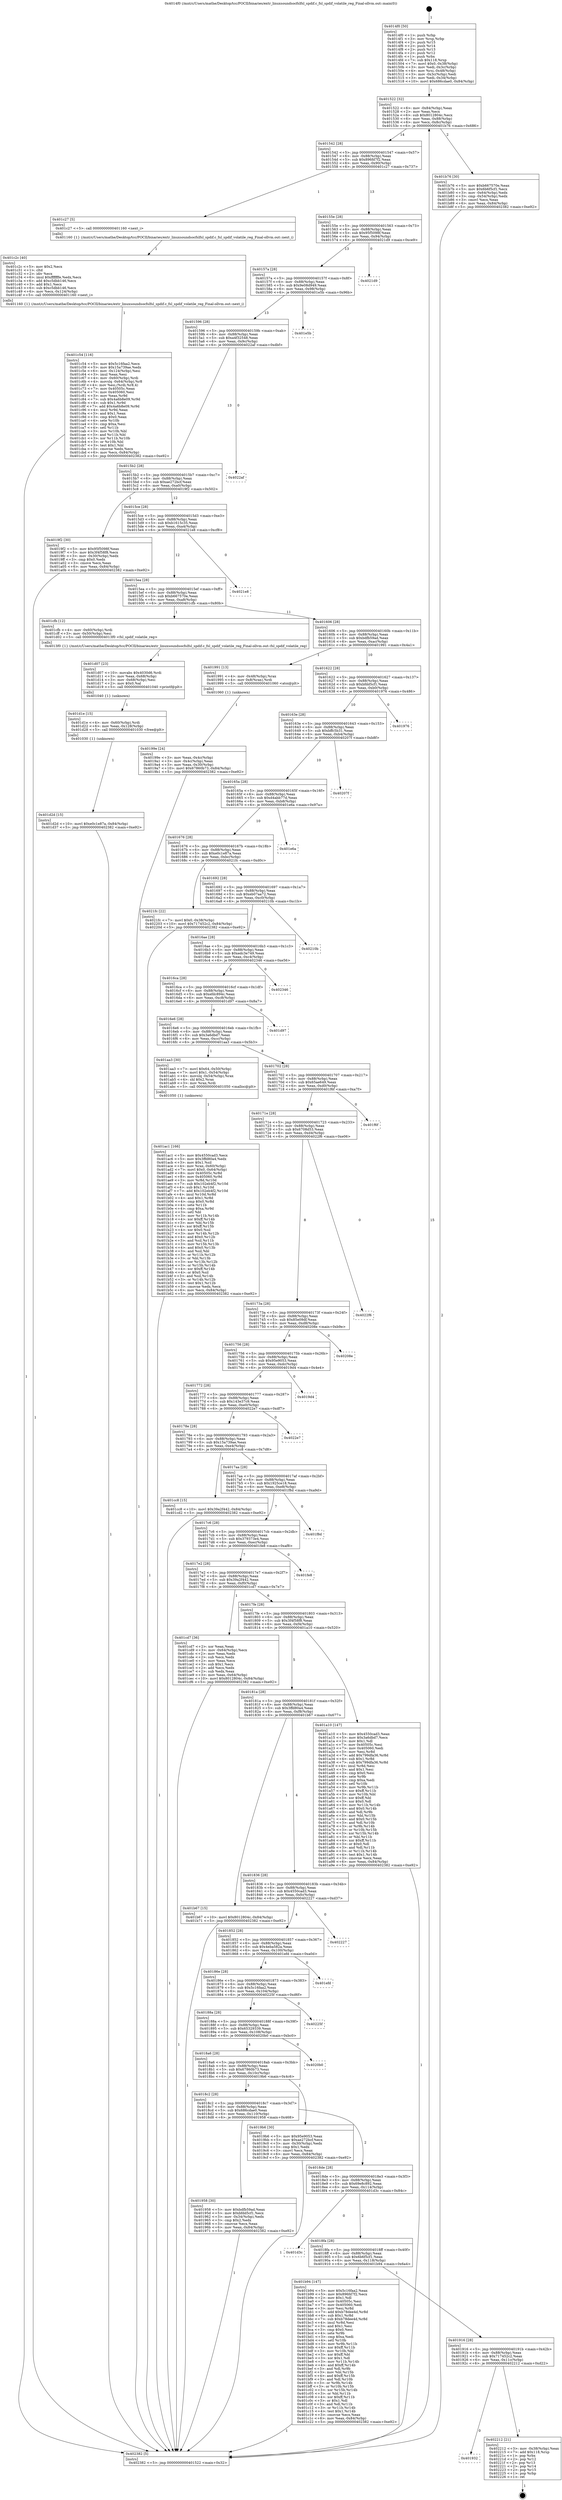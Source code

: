 digraph "0x4014f0" {
  label = "0x4014f0 (/mnt/c/Users/mathe/Desktop/tcc/POCII/binaries/extr_linuxsoundsocfslfsl_spdif.c_fsl_spdif_volatile_reg_Final-ollvm.out::main(0))"
  labelloc = "t"
  node[shape=record]

  Entry [label="",width=0.3,height=0.3,shape=circle,fillcolor=black,style=filled]
  "0x401522" [label="{
     0x401522 [32]\l
     | [instrs]\l
     &nbsp;&nbsp;0x401522 \<+6\>: mov -0x84(%rbp),%eax\l
     &nbsp;&nbsp;0x401528 \<+2\>: mov %eax,%ecx\l
     &nbsp;&nbsp;0x40152a \<+6\>: sub $0x8012804c,%ecx\l
     &nbsp;&nbsp;0x401530 \<+6\>: mov %eax,-0x88(%rbp)\l
     &nbsp;&nbsp;0x401536 \<+6\>: mov %ecx,-0x8c(%rbp)\l
     &nbsp;&nbsp;0x40153c \<+6\>: je 0000000000401b76 \<main+0x686\>\l
  }"]
  "0x401b76" [label="{
     0x401b76 [30]\l
     | [instrs]\l
     &nbsp;&nbsp;0x401b76 \<+5\>: mov $0xb667570e,%eax\l
     &nbsp;&nbsp;0x401b7b \<+5\>: mov $0x6b6f5cf1,%ecx\l
     &nbsp;&nbsp;0x401b80 \<+3\>: mov -0x64(%rbp),%edx\l
     &nbsp;&nbsp;0x401b83 \<+3\>: cmp -0x54(%rbp),%edx\l
     &nbsp;&nbsp;0x401b86 \<+3\>: cmovl %ecx,%eax\l
     &nbsp;&nbsp;0x401b89 \<+6\>: mov %eax,-0x84(%rbp)\l
     &nbsp;&nbsp;0x401b8f \<+5\>: jmp 0000000000402382 \<main+0xe92\>\l
  }"]
  "0x401542" [label="{
     0x401542 [28]\l
     | [instrs]\l
     &nbsp;&nbsp;0x401542 \<+5\>: jmp 0000000000401547 \<main+0x57\>\l
     &nbsp;&nbsp;0x401547 \<+6\>: mov -0x88(%rbp),%eax\l
     &nbsp;&nbsp;0x40154d \<+5\>: sub $0x896fd7f2,%eax\l
     &nbsp;&nbsp;0x401552 \<+6\>: mov %eax,-0x90(%rbp)\l
     &nbsp;&nbsp;0x401558 \<+6\>: je 0000000000401c27 \<main+0x737\>\l
  }"]
  Exit [label="",width=0.3,height=0.3,shape=circle,fillcolor=black,style=filled,peripheries=2]
  "0x401c27" [label="{
     0x401c27 [5]\l
     | [instrs]\l
     &nbsp;&nbsp;0x401c27 \<+5\>: call 0000000000401160 \<next_i\>\l
     | [calls]\l
     &nbsp;&nbsp;0x401160 \{1\} (/mnt/c/Users/mathe/Desktop/tcc/POCII/binaries/extr_linuxsoundsocfslfsl_spdif.c_fsl_spdif_volatile_reg_Final-ollvm.out::next_i)\l
  }"]
  "0x40155e" [label="{
     0x40155e [28]\l
     | [instrs]\l
     &nbsp;&nbsp;0x40155e \<+5\>: jmp 0000000000401563 \<main+0x73\>\l
     &nbsp;&nbsp;0x401563 \<+6\>: mov -0x88(%rbp),%eax\l
     &nbsp;&nbsp;0x401569 \<+5\>: sub $0x95f5098f,%eax\l
     &nbsp;&nbsp;0x40156e \<+6\>: mov %eax,-0x94(%rbp)\l
     &nbsp;&nbsp;0x401574 \<+6\>: je 00000000004021d9 \<main+0xce9\>\l
  }"]
  "0x401932" [label="{
     0x401932\l
  }", style=dashed]
  "0x4021d9" [label="{
     0x4021d9\l
  }", style=dashed]
  "0x40157a" [label="{
     0x40157a [28]\l
     | [instrs]\l
     &nbsp;&nbsp;0x40157a \<+5\>: jmp 000000000040157f \<main+0x8f\>\l
     &nbsp;&nbsp;0x40157f \<+6\>: mov -0x88(%rbp),%eax\l
     &nbsp;&nbsp;0x401585 \<+5\>: sub $0x9e08d949,%eax\l
     &nbsp;&nbsp;0x40158a \<+6\>: mov %eax,-0x98(%rbp)\l
     &nbsp;&nbsp;0x401590 \<+6\>: je 0000000000401e5b \<main+0x96b\>\l
  }"]
  "0x402212" [label="{
     0x402212 [21]\l
     | [instrs]\l
     &nbsp;&nbsp;0x402212 \<+3\>: mov -0x38(%rbp),%eax\l
     &nbsp;&nbsp;0x402215 \<+7\>: add $0x118,%rsp\l
     &nbsp;&nbsp;0x40221c \<+1\>: pop %rbx\l
     &nbsp;&nbsp;0x40221d \<+2\>: pop %r12\l
     &nbsp;&nbsp;0x40221f \<+2\>: pop %r13\l
     &nbsp;&nbsp;0x402221 \<+2\>: pop %r14\l
     &nbsp;&nbsp;0x402223 \<+2\>: pop %r15\l
     &nbsp;&nbsp;0x402225 \<+1\>: pop %rbp\l
     &nbsp;&nbsp;0x402226 \<+1\>: ret\l
  }"]
  "0x401e5b" [label="{
     0x401e5b\l
  }", style=dashed]
  "0x401596" [label="{
     0x401596 [28]\l
     | [instrs]\l
     &nbsp;&nbsp;0x401596 \<+5\>: jmp 000000000040159b \<main+0xab\>\l
     &nbsp;&nbsp;0x40159b \<+6\>: mov -0x88(%rbp),%eax\l
     &nbsp;&nbsp;0x4015a1 \<+5\>: sub $0xa4f32548,%eax\l
     &nbsp;&nbsp;0x4015a6 \<+6\>: mov %eax,-0x9c(%rbp)\l
     &nbsp;&nbsp;0x4015ac \<+6\>: je 00000000004022af \<main+0xdbf\>\l
  }"]
  "0x401d2d" [label="{
     0x401d2d [15]\l
     | [instrs]\l
     &nbsp;&nbsp;0x401d2d \<+10\>: movl $0xe0c1e87a,-0x84(%rbp)\l
     &nbsp;&nbsp;0x401d37 \<+5\>: jmp 0000000000402382 \<main+0xe92\>\l
  }"]
  "0x4022af" [label="{
     0x4022af\l
  }", style=dashed]
  "0x4015b2" [label="{
     0x4015b2 [28]\l
     | [instrs]\l
     &nbsp;&nbsp;0x4015b2 \<+5\>: jmp 00000000004015b7 \<main+0xc7\>\l
     &nbsp;&nbsp;0x4015b7 \<+6\>: mov -0x88(%rbp),%eax\l
     &nbsp;&nbsp;0x4015bd \<+5\>: sub $0xae272bcf,%eax\l
     &nbsp;&nbsp;0x4015c2 \<+6\>: mov %eax,-0xa0(%rbp)\l
     &nbsp;&nbsp;0x4015c8 \<+6\>: je 00000000004019f2 \<main+0x502\>\l
  }"]
  "0x401d1e" [label="{
     0x401d1e [15]\l
     | [instrs]\l
     &nbsp;&nbsp;0x401d1e \<+4\>: mov -0x60(%rbp),%rdi\l
     &nbsp;&nbsp;0x401d22 \<+6\>: mov %eax,-0x128(%rbp)\l
     &nbsp;&nbsp;0x401d28 \<+5\>: call 0000000000401030 \<free@plt\>\l
     | [calls]\l
     &nbsp;&nbsp;0x401030 \{1\} (unknown)\l
  }"]
  "0x4019f2" [label="{
     0x4019f2 [30]\l
     | [instrs]\l
     &nbsp;&nbsp;0x4019f2 \<+5\>: mov $0x95f5098f,%eax\l
     &nbsp;&nbsp;0x4019f7 \<+5\>: mov $0x3f4f58f8,%ecx\l
     &nbsp;&nbsp;0x4019fc \<+3\>: mov -0x30(%rbp),%edx\l
     &nbsp;&nbsp;0x4019ff \<+3\>: cmp $0x0,%edx\l
     &nbsp;&nbsp;0x401a02 \<+3\>: cmove %ecx,%eax\l
     &nbsp;&nbsp;0x401a05 \<+6\>: mov %eax,-0x84(%rbp)\l
     &nbsp;&nbsp;0x401a0b \<+5\>: jmp 0000000000402382 \<main+0xe92\>\l
  }"]
  "0x4015ce" [label="{
     0x4015ce [28]\l
     | [instrs]\l
     &nbsp;&nbsp;0x4015ce \<+5\>: jmp 00000000004015d3 \<main+0xe3\>\l
     &nbsp;&nbsp;0x4015d3 \<+6\>: mov -0x88(%rbp),%eax\l
     &nbsp;&nbsp;0x4015d9 \<+5\>: sub $0xb1615c35,%eax\l
     &nbsp;&nbsp;0x4015de \<+6\>: mov %eax,-0xa4(%rbp)\l
     &nbsp;&nbsp;0x4015e4 \<+6\>: je 00000000004021e8 \<main+0xcf8\>\l
  }"]
  "0x401d07" [label="{
     0x401d07 [23]\l
     | [instrs]\l
     &nbsp;&nbsp;0x401d07 \<+10\>: movabs $0x4030d6,%rdi\l
     &nbsp;&nbsp;0x401d11 \<+3\>: mov %eax,-0x68(%rbp)\l
     &nbsp;&nbsp;0x401d14 \<+3\>: mov -0x68(%rbp),%esi\l
     &nbsp;&nbsp;0x401d17 \<+2\>: mov $0x0,%al\l
     &nbsp;&nbsp;0x401d19 \<+5\>: call 0000000000401040 \<printf@plt\>\l
     | [calls]\l
     &nbsp;&nbsp;0x401040 \{1\} (unknown)\l
  }"]
  "0x4021e8" [label="{
     0x4021e8\l
  }", style=dashed]
  "0x4015ea" [label="{
     0x4015ea [28]\l
     | [instrs]\l
     &nbsp;&nbsp;0x4015ea \<+5\>: jmp 00000000004015ef \<main+0xff\>\l
     &nbsp;&nbsp;0x4015ef \<+6\>: mov -0x88(%rbp),%eax\l
     &nbsp;&nbsp;0x4015f5 \<+5\>: sub $0xb667570e,%eax\l
     &nbsp;&nbsp;0x4015fa \<+6\>: mov %eax,-0xa8(%rbp)\l
     &nbsp;&nbsp;0x401600 \<+6\>: je 0000000000401cfb \<main+0x80b\>\l
  }"]
  "0x401c54" [label="{
     0x401c54 [116]\l
     | [instrs]\l
     &nbsp;&nbsp;0x401c54 \<+5\>: mov $0x5c16faa2,%ecx\l
     &nbsp;&nbsp;0x401c59 \<+5\>: mov $0x15a739ae,%edx\l
     &nbsp;&nbsp;0x401c5e \<+6\>: mov -0x124(%rbp),%esi\l
     &nbsp;&nbsp;0x401c64 \<+3\>: imul %eax,%esi\l
     &nbsp;&nbsp;0x401c67 \<+4\>: mov -0x60(%rbp),%rdi\l
     &nbsp;&nbsp;0x401c6b \<+4\>: movslq -0x64(%rbp),%r8\l
     &nbsp;&nbsp;0x401c6f \<+4\>: mov %esi,(%rdi,%r8,4)\l
     &nbsp;&nbsp;0x401c73 \<+7\>: mov 0x40505c,%eax\l
     &nbsp;&nbsp;0x401c7a \<+7\>: mov 0x405060,%esi\l
     &nbsp;&nbsp;0x401c81 \<+3\>: mov %eax,%r9d\l
     &nbsp;&nbsp;0x401c84 \<+7\>: sub $0x4a6b8e09,%r9d\l
     &nbsp;&nbsp;0x401c8b \<+4\>: sub $0x1,%r9d\l
     &nbsp;&nbsp;0x401c8f \<+7\>: add $0x4a6b8e09,%r9d\l
     &nbsp;&nbsp;0x401c96 \<+4\>: imul %r9d,%eax\l
     &nbsp;&nbsp;0x401c9a \<+3\>: and $0x1,%eax\l
     &nbsp;&nbsp;0x401c9d \<+3\>: cmp $0x0,%eax\l
     &nbsp;&nbsp;0x401ca0 \<+4\>: sete %r10b\l
     &nbsp;&nbsp;0x401ca4 \<+3\>: cmp $0xa,%esi\l
     &nbsp;&nbsp;0x401ca7 \<+4\>: setl %r11b\l
     &nbsp;&nbsp;0x401cab \<+3\>: mov %r10b,%bl\l
     &nbsp;&nbsp;0x401cae \<+3\>: and %r11b,%bl\l
     &nbsp;&nbsp;0x401cb1 \<+3\>: xor %r11b,%r10b\l
     &nbsp;&nbsp;0x401cb4 \<+3\>: or %r10b,%bl\l
     &nbsp;&nbsp;0x401cb7 \<+3\>: test $0x1,%bl\l
     &nbsp;&nbsp;0x401cba \<+3\>: cmovne %edx,%ecx\l
     &nbsp;&nbsp;0x401cbd \<+6\>: mov %ecx,-0x84(%rbp)\l
     &nbsp;&nbsp;0x401cc3 \<+5\>: jmp 0000000000402382 \<main+0xe92\>\l
  }"]
  "0x401cfb" [label="{
     0x401cfb [12]\l
     | [instrs]\l
     &nbsp;&nbsp;0x401cfb \<+4\>: mov -0x60(%rbp),%rdi\l
     &nbsp;&nbsp;0x401cff \<+3\>: mov -0x50(%rbp),%esi\l
     &nbsp;&nbsp;0x401d02 \<+5\>: call 00000000004013f0 \<fsl_spdif_volatile_reg\>\l
     | [calls]\l
     &nbsp;&nbsp;0x4013f0 \{1\} (/mnt/c/Users/mathe/Desktop/tcc/POCII/binaries/extr_linuxsoundsocfslfsl_spdif.c_fsl_spdif_volatile_reg_Final-ollvm.out::fsl_spdif_volatile_reg)\l
  }"]
  "0x401606" [label="{
     0x401606 [28]\l
     | [instrs]\l
     &nbsp;&nbsp;0x401606 \<+5\>: jmp 000000000040160b \<main+0x11b\>\l
     &nbsp;&nbsp;0x40160b \<+6\>: mov -0x88(%rbp),%eax\l
     &nbsp;&nbsp;0x401611 \<+5\>: sub $0xbdfb59ad,%eax\l
     &nbsp;&nbsp;0x401616 \<+6\>: mov %eax,-0xac(%rbp)\l
     &nbsp;&nbsp;0x40161c \<+6\>: je 0000000000401991 \<main+0x4a1\>\l
  }"]
  "0x401c2c" [label="{
     0x401c2c [40]\l
     | [instrs]\l
     &nbsp;&nbsp;0x401c2c \<+5\>: mov $0x2,%ecx\l
     &nbsp;&nbsp;0x401c31 \<+1\>: cltd\l
     &nbsp;&nbsp;0x401c32 \<+2\>: idiv %ecx\l
     &nbsp;&nbsp;0x401c34 \<+6\>: imul $0xfffffffe,%edx,%ecx\l
     &nbsp;&nbsp;0x401c3a \<+6\>: add $0xc5dbb146,%ecx\l
     &nbsp;&nbsp;0x401c40 \<+3\>: add $0x1,%ecx\l
     &nbsp;&nbsp;0x401c43 \<+6\>: sub $0xc5dbb146,%ecx\l
     &nbsp;&nbsp;0x401c49 \<+6\>: mov %ecx,-0x124(%rbp)\l
     &nbsp;&nbsp;0x401c4f \<+5\>: call 0000000000401160 \<next_i\>\l
     | [calls]\l
     &nbsp;&nbsp;0x401160 \{1\} (/mnt/c/Users/mathe/Desktop/tcc/POCII/binaries/extr_linuxsoundsocfslfsl_spdif.c_fsl_spdif_volatile_reg_Final-ollvm.out::next_i)\l
  }"]
  "0x401991" [label="{
     0x401991 [13]\l
     | [instrs]\l
     &nbsp;&nbsp;0x401991 \<+4\>: mov -0x48(%rbp),%rax\l
     &nbsp;&nbsp;0x401995 \<+4\>: mov 0x8(%rax),%rdi\l
     &nbsp;&nbsp;0x401999 \<+5\>: call 0000000000401060 \<atoi@plt\>\l
     | [calls]\l
     &nbsp;&nbsp;0x401060 \{1\} (unknown)\l
  }"]
  "0x401622" [label="{
     0x401622 [28]\l
     | [instrs]\l
     &nbsp;&nbsp;0x401622 \<+5\>: jmp 0000000000401627 \<main+0x137\>\l
     &nbsp;&nbsp;0x401627 \<+6\>: mov -0x88(%rbp),%eax\l
     &nbsp;&nbsp;0x40162d \<+5\>: sub $0xbfdd5cf1,%eax\l
     &nbsp;&nbsp;0x401632 \<+6\>: mov %eax,-0xb0(%rbp)\l
     &nbsp;&nbsp;0x401638 \<+6\>: je 0000000000401976 \<main+0x486\>\l
  }"]
  "0x401916" [label="{
     0x401916 [28]\l
     | [instrs]\l
     &nbsp;&nbsp;0x401916 \<+5\>: jmp 000000000040191b \<main+0x42b\>\l
     &nbsp;&nbsp;0x40191b \<+6\>: mov -0x88(%rbp),%eax\l
     &nbsp;&nbsp;0x401921 \<+5\>: sub $0x717452c2,%eax\l
     &nbsp;&nbsp;0x401926 \<+6\>: mov %eax,-0x11c(%rbp)\l
     &nbsp;&nbsp;0x40192c \<+6\>: je 0000000000402212 \<main+0xd22\>\l
  }"]
  "0x401976" [label="{
     0x401976\l
  }", style=dashed]
  "0x40163e" [label="{
     0x40163e [28]\l
     | [instrs]\l
     &nbsp;&nbsp;0x40163e \<+5\>: jmp 0000000000401643 \<main+0x153\>\l
     &nbsp;&nbsp;0x401643 \<+6\>: mov -0x88(%rbp),%eax\l
     &nbsp;&nbsp;0x401649 \<+5\>: sub $0xbffc5b31,%eax\l
     &nbsp;&nbsp;0x40164e \<+6\>: mov %eax,-0xb4(%rbp)\l
     &nbsp;&nbsp;0x401654 \<+6\>: je 000000000040207f \<main+0xb8f\>\l
  }"]
  "0x401b94" [label="{
     0x401b94 [147]\l
     | [instrs]\l
     &nbsp;&nbsp;0x401b94 \<+5\>: mov $0x5c16faa2,%eax\l
     &nbsp;&nbsp;0x401b99 \<+5\>: mov $0x896fd7f2,%ecx\l
     &nbsp;&nbsp;0x401b9e \<+2\>: mov $0x1,%dl\l
     &nbsp;&nbsp;0x401ba0 \<+7\>: mov 0x40505c,%esi\l
     &nbsp;&nbsp;0x401ba7 \<+7\>: mov 0x405060,%edi\l
     &nbsp;&nbsp;0x401bae \<+3\>: mov %esi,%r8d\l
     &nbsp;&nbsp;0x401bb1 \<+7\>: add $0xb78dee4d,%r8d\l
     &nbsp;&nbsp;0x401bb8 \<+4\>: sub $0x1,%r8d\l
     &nbsp;&nbsp;0x401bbc \<+7\>: sub $0xb78dee4d,%r8d\l
     &nbsp;&nbsp;0x401bc3 \<+4\>: imul %r8d,%esi\l
     &nbsp;&nbsp;0x401bc7 \<+3\>: and $0x1,%esi\l
     &nbsp;&nbsp;0x401bca \<+3\>: cmp $0x0,%esi\l
     &nbsp;&nbsp;0x401bcd \<+4\>: sete %r9b\l
     &nbsp;&nbsp;0x401bd1 \<+3\>: cmp $0xa,%edi\l
     &nbsp;&nbsp;0x401bd4 \<+4\>: setl %r10b\l
     &nbsp;&nbsp;0x401bd8 \<+3\>: mov %r9b,%r11b\l
     &nbsp;&nbsp;0x401bdb \<+4\>: xor $0xff,%r11b\l
     &nbsp;&nbsp;0x401bdf \<+3\>: mov %r10b,%bl\l
     &nbsp;&nbsp;0x401be2 \<+3\>: xor $0xff,%bl\l
     &nbsp;&nbsp;0x401be5 \<+3\>: xor $0x1,%dl\l
     &nbsp;&nbsp;0x401be8 \<+3\>: mov %r11b,%r14b\l
     &nbsp;&nbsp;0x401beb \<+4\>: and $0xff,%r14b\l
     &nbsp;&nbsp;0x401bef \<+3\>: and %dl,%r9b\l
     &nbsp;&nbsp;0x401bf2 \<+3\>: mov %bl,%r15b\l
     &nbsp;&nbsp;0x401bf5 \<+4\>: and $0xff,%r15b\l
     &nbsp;&nbsp;0x401bf9 \<+3\>: and %dl,%r10b\l
     &nbsp;&nbsp;0x401bfc \<+3\>: or %r9b,%r14b\l
     &nbsp;&nbsp;0x401bff \<+3\>: or %r10b,%r15b\l
     &nbsp;&nbsp;0x401c02 \<+3\>: xor %r15b,%r14b\l
     &nbsp;&nbsp;0x401c05 \<+3\>: or %bl,%r11b\l
     &nbsp;&nbsp;0x401c08 \<+4\>: xor $0xff,%r11b\l
     &nbsp;&nbsp;0x401c0c \<+3\>: or $0x1,%dl\l
     &nbsp;&nbsp;0x401c0f \<+3\>: and %dl,%r11b\l
     &nbsp;&nbsp;0x401c12 \<+3\>: or %r11b,%r14b\l
     &nbsp;&nbsp;0x401c15 \<+4\>: test $0x1,%r14b\l
     &nbsp;&nbsp;0x401c19 \<+3\>: cmovne %ecx,%eax\l
     &nbsp;&nbsp;0x401c1c \<+6\>: mov %eax,-0x84(%rbp)\l
     &nbsp;&nbsp;0x401c22 \<+5\>: jmp 0000000000402382 \<main+0xe92\>\l
  }"]
  "0x40207f" [label="{
     0x40207f\l
  }", style=dashed]
  "0x40165a" [label="{
     0x40165a [28]\l
     | [instrs]\l
     &nbsp;&nbsp;0x40165a \<+5\>: jmp 000000000040165f \<main+0x16f\>\l
     &nbsp;&nbsp;0x40165f \<+6\>: mov -0x88(%rbp),%eax\l
     &nbsp;&nbsp;0x401665 \<+5\>: sub $0xd4abb77d,%eax\l
     &nbsp;&nbsp;0x40166a \<+6\>: mov %eax,-0xb8(%rbp)\l
     &nbsp;&nbsp;0x401670 \<+6\>: je 0000000000401e6a \<main+0x97a\>\l
  }"]
  "0x4018fa" [label="{
     0x4018fa [28]\l
     | [instrs]\l
     &nbsp;&nbsp;0x4018fa \<+5\>: jmp 00000000004018ff \<main+0x40f\>\l
     &nbsp;&nbsp;0x4018ff \<+6\>: mov -0x88(%rbp),%eax\l
     &nbsp;&nbsp;0x401905 \<+5\>: sub $0x6b6f5cf1,%eax\l
     &nbsp;&nbsp;0x40190a \<+6\>: mov %eax,-0x118(%rbp)\l
     &nbsp;&nbsp;0x401910 \<+6\>: je 0000000000401b94 \<main+0x6a4\>\l
  }"]
  "0x401e6a" [label="{
     0x401e6a\l
  }", style=dashed]
  "0x401676" [label="{
     0x401676 [28]\l
     | [instrs]\l
     &nbsp;&nbsp;0x401676 \<+5\>: jmp 000000000040167b \<main+0x18b\>\l
     &nbsp;&nbsp;0x40167b \<+6\>: mov -0x88(%rbp),%eax\l
     &nbsp;&nbsp;0x401681 \<+5\>: sub $0xe0c1e87a,%eax\l
     &nbsp;&nbsp;0x401686 \<+6\>: mov %eax,-0xbc(%rbp)\l
     &nbsp;&nbsp;0x40168c \<+6\>: je 00000000004021fc \<main+0xd0c\>\l
  }"]
  "0x401d3c" [label="{
     0x401d3c\l
  }", style=dashed]
  "0x4021fc" [label="{
     0x4021fc [22]\l
     | [instrs]\l
     &nbsp;&nbsp;0x4021fc \<+7\>: movl $0x0,-0x38(%rbp)\l
     &nbsp;&nbsp;0x402203 \<+10\>: movl $0x717452c2,-0x84(%rbp)\l
     &nbsp;&nbsp;0x40220d \<+5\>: jmp 0000000000402382 \<main+0xe92\>\l
  }"]
  "0x401692" [label="{
     0x401692 [28]\l
     | [instrs]\l
     &nbsp;&nbsp;0x401692 \<+5\>: jmp 0000000000401697 \<main+0x1a7\>\l
     &nbsp;&nbsp;0x401697 \<+6\>: mov -0x88(%rbp),%eax\l
     &nbsp;&nbsp;0x40169d \<+5\>: sub $0xeb07aa72,%eax\l
     &nbsp;&nbsp;0x4016a2 \<+6\>: mov %eax,-0xc0(%rbp)\l
     &nbsp;&nbsp;0x4016a8 \<+6\>: je 000000000040210b \<main+0xc1b\>\l
  }"]
  "0x401ac1" [label="{
     0x401ac1 [166]\l
     | [instrs]\l
     &nbsp;&nbsp;0x401ac1 \<+5\>: mov $0x4550cad3,%ecx\l
     &nbsp;&nbsp;0x401ac6 \<+5\>: mov $0x3ffd80a4,%edx\l
     &nbsp;&nbsp;0x401acb \<+3\>: mov $0x1,%sil\l
     &nbsp;&nbsp;0x401ace \<+4\>: mov %rax,-0x60(%rbp)\l
     &nbsp;&nbsp;0x401ad2 \<+7\>: movl $0x0,-0x64(%rbp)\l
     &nbsp;&nbsp;0x401ad9 \<+8\>: mov 0x40505c,%r8d\l
     &nbsp;&nbsp;0x401ae1 \<+8\>: mov 0x405060,%r9d\l
     &nbsp;&nbsp;0x401ae9 \<+3\>: mov %r8d,%r10d\l
     &nbsp;&nbsp;0x401aec \<+7\>: sub $0x102eb4f2,%r10d\l
     &nbsp;&nbsp;0x401af3 \<+4\>: sub $0x1,%r10d\l
     &nbsp;&nbsp;0x401af7 \<+7\>: add $0x102eb4f2,%r10d\l
     &nbsp;&nbsp;0x401afe \<+4\>: imul %r10d,%r8d\l
     &nbsp;&nbsp;0x401b02 \<+4\>: and $0x1,%r8d\l
     &nbsp;&nbsp;0x401b06 \<+4\>: cmp $0x0,%r8d\l
     &nbsp;&nbsp;0x401b0a \<+4\>: sete %r11b\l
     &nbsp;&nbsp;0x401b0e \<+4\>: cmp $0xa,%r9d\l
     &nbsp;&nbsp;0x401b12 \<+3\>: setl %bl\l
     &nbsp;&nbsp;0x401b15 \<+3\>: mov %r11b,%r14b\l
     &nbsp;&nbsp;0x401b18 \<+4\>: xor $0xff,%r14b\l
     &nbsp;&nbsp;0x401b1c \<+3\>: mov %bl,%r15b\l
     &nbsp;&nbsp;0x401b1f \<+4\>: xor $0xff,%r15b\l
     &nbsp;&nbsp;0x401b23 \<+4\>: xor $0x0,%sil\l
     &nbsp;&nbsp;0x401b27 \<+3\>: mov %r14b,%r12b\l
     &nbsp;&nbsp;0x401b2a \<+4\>: and $0x0,%r12b\l
     &nbsp;&nbsp;0x401b2e \<+3\>: and %sil,%r11b\l
     &nbsp;&nbsp;0x401b31 \<+3\>: mov %r15b,%r13b\l
     &nbsp;&nbsp;0x401b34 \<+4\>: and $0x0,%r13b\l
     &nbsp;&nbsp;0x401b38 \<+3\>: and %sil,%bl\l
     &nbsp;&nbsp;0x401b3b \<+3\>: or %r11b,%r12b\l
     &nbsp;&nbsp;0x401b3e \<+3\>: or %bl,%r13b\l
     &nbsp;&nbsp;0x401b41 \<+3\>: xor %r13b,%r12b\l
     &nbsp;&nbsp;0x401b44 \<+3\>: or %r15b,%r14b\l
     &nbsp;&nbsp;0x401b47 \<+4\>: xor $0xff,%r14b\l
     &nbsp;&nbsp;0x401b4b \<+4\>: or $0x0,%sil\l
     &nbsp;&nbsp;0x401b4f \<+3\>: and %sil,%r14b\l
     &nbsp;&nbsp;0x401b52 \<+3\>: or %r14b,%r12b\l
     &nbsp;&nbsp;0x401b55 \<+4\>: test $0x1,%r12b\l
     &nbsp;&nbsp;0x401b59 \<+3\>: cmovne %edx,%ecx\l
     &nbsp;&nbsp;0x401b5c \<+6\>: mov %ecx,-0x84(%rbp)\l
     &nbsp;&nbsp;0x401b62 \<+5\>: jmp 0000000000402382 \<main+0xe92\>\l
  }"]
  "0x40210b" [label="{
     0x40210b\l
  }", style=dashed]
  "0x4016ae" [label="{
     0x4016ae [28]\l
     | [instrs]\l
     &nbsp;&nbsp;0x4016ae \<+5\>: jmp 00000000004016b3 \<main+0x1c3\>\l
     &nbsp;&nbsp;0x4016b3 \<+6\>: mov -0x88(%rbp),%eax\l
     &nbsp;&nbsp;0x4016b9 \<+5\>: sub $0xedc3e749,%eax\l
     &nbsp;&nbsp;0x4016be \<+6\>: mov %eax,-0xc4(%rbp)\l
     &nbsp;&nbsp;0x4016c4 \<+6\>: je 0000000000402346 \<main+0xe56\>\l
  }"]
  "0x40199e" [label="{
     0x40199e [24]\l
     | [instrs]\l
     &nbsp;&nbsp;0x40199e \<+3\>: mov %eax,-0x4c(%rbp)\l
     &nbsp;&nbsp;0x4019a1 \<+3\>: mov -0x4c(%rbp),%eax\l
     &nbsp;&nbsp;0x4019a4 \<+3\>: mov %eax,-0x30(%rbp)\l
     &nbsp;&nbsp;0x4019a7 \<+10\>: movl $0x67860b73,-0x84(%rbp)\l
     &nbsp;&nbsp;0x4019b1 \<+5\>: jmp 0000000000402382 \<main+0xe92\>\l
  }"]
  "0x402346" [label="{
     0x402346\l
  }", style=dashed]
  "0x4016ca" [label="{
     0x4016ca [28]\l
     | [instrs]\l
     &nbsp;&nbsp;0x4016ca \<+5\>: jmp 00000000004016cf \<main+0x1df\>\l
     &nbsp;&nbsp;0x4016cf \<+6\>: mov -0x88(%rbp),%eax\l
     &nbsp;&nbsp;0x4016d5 \<+5\>: sub $0xefdc894c,%eax\l
     &nbsp;&nbsp;0x4016da \<+6\>: mov %eax,-0xc8(%rbp)\l
     &nbsp;&nbsp;0x4016e0 \<+6\>: je 0000000000401d97 \<main+0x8a7\>\l
  }"]
  "0x4014f0" [label="{
     0x4014f0 [50]\l
     | [instrs]\l
     &nbsp;&nbsp;0x4014f0 \<+1\>: push %rbp\l
     &nbsp;&nbsp;0x4014f1 \<+3\>: mov %rsp,%rbp\l
     &nbsp;&nbsp;0x4014f4 \<+2\>: push %r15\l
     &nbsp;&nbsp;0x4014f6 \<+2\>: push %r14\l
     &nbsp;&nbsp;0x4014f8 \<+2\>: push %r13\l
     &nbsp;&nbsp;0x4014fa \<+2\>: push %r12\l
     &nbsp;&nbsp;0x4014fc \<+1\>: push %rbx\l
     &nbsp;&nbsp;0x4014fd \<+7\>: sub $0x118,%rsp\l
     &nbsp;&nbsp;0x401504 \<+7\>: movl $0x0,-0x38(%rbp)\l
     &nbsp;&nbsp;0x40150b \<+3\>: mov %edi,-0x3c(%rbp)\l
     &nbsp;&nbsp;0x40150e \<+4\>: mov %rsi,-0x48(%rbp)\l
     &nbsp;&nbsp;0x401512 \<+3\>: mov -0x3c(%rbp),%edi\l
     &nbsp;&nbsp;0x401515 \<+3\>: mov %edi,-0x34(%rbp)\l
     &nbsp;&nbsp;0x401518 \<+10\>: movl $0x686cdae0,-0x84(%rbp)\l
  }"]
  "0x401d97" [label="{
     0x401d97\l
  }", style=dashed]
  "0x4016e6" [label="{
     0x4016e6 [28]\l
     | [instrs]\l
     &nbsp;&nbsp;0x4016e6 \<+5\>: jmp 00000000004016eb \<main+0x1fb\>\l
     &nbsp;&nbsp;0x4016eb \<+6\>: mov -0x88(%rbp),%eax\l
     &nbsp;&nbsp;0x4016f1 \<+5\>: sub $0x3a6dbd7,%eax\l
     &nbsp;&nbsp;0x4016f6 \<+6\>: mov %eax,-0xcc(%rbp)\l
     &nbsp;&nbsp;0x4016fc \<+6\>: je 0000000000401aa3 \<main+0x5b3\>\l
  }"]
  "0x402382" [label="{
     0x402382 [5]\l
     | [instrs]\l
     &nbsp;&nbsp;0x402382 \<+5\>: jmp 0000000000401522 \<main+0x32\>\l
  }"]
  "0x401aa3" [label="{
     0x401aa3 [30]\l
     | [instrs]\l
     &nbsp;&nbsp;0x401aa3 \<+7\>: movl $0x64,-0x50(%rbp)\l
     &nbsp;&nbsp;0x401aaa \<+7\>: movl $0x1,-0x54(%rbp)\l
     &nbsp;&nbsp;0x401ab1 \<+4\>: movslq -0x54(%rbp),%rax\l
     &nbsp;&nbsp;0x401ab5 \<+4\>: shl $0x2,%rax\l
     &nbsp;&nbsp;0x401ab9 \<+3\>: mov %rax,%rdi\l
     &nbsp;&nbsp;0x401abc \<+5\>: call 0000000000401050 \<malloc@plt\>\l
     | [calls]\l
     &nbsp;&nbsp;0x401050 \{1\} (unknown)\l
  }"]
  "0x401702" [label="{
     0x401702 [28]\l
     | [instrs]\l
     &nbsp;&nbsp;0x401702 \<+5\>: jmp 0000000000401707 \<main+0x217\>\l
     &nbsp;&nbsp;0x401707 \<+6\>: mov -0x88(%rbp),%eax\l
     &nbsp;&nbsp;0x40170d \<+5\>: sub $0x65ae649,%eax\l
     &nbsp;&nbsp;0x401712 \<+6\>: mov %eax,-0xd0(%rbp)\l
     &nbsp;&nbsp;0x401718 \<+6\>: je 0000000000401f6f \<main+0xa7f\>\l
  }"]
  "0x4018de" [label="{
     0x4018de [28]\l
     | [instrs]\l
     &nbsp;&nbsp;0x4018de \<+5\>: jmp 00000000004018e3 \<main+0x3f3\>\l
     &nbsp;&nbsp;0x4018e3 \<+6\>: mov -0x88(%rbp),%eax\l
     &nbsp;&nbsp;0x4018e9 \<+5\>: sub $0x69e8c892,%eax\l
     &nbsp;&nbsp;0x4018ee \<+6\>: mov %eax,-0x114(%rbp)\l
     &nbsp;&nbsp;0x4018f4 \<+6\>: je 0000000000401d3c \<main+0x84c\>\l
  }"]
  "0x401f6f" [label="{
     0x401f6f\l
  }", style=dashed]
  "0x40171e" [label="{
     0x40171e [28]\l
     | [instrs]\l
     &nbsp;&nbsp;0x40171e \<+5\>: jmp 0000000000401723 \<main+0x233\>\l
     &nbsp;&nbsp;0x401723 \<+6\>: mov -0x88(%rbp),%eax\l
     &nbsp;&nbsp;0x401729 \<+5\>: sub $0x6708d53,%eax\l
     &nbsp;&nbsp;0x40172e \<+6\>: mov %eax,-0xd4(%rbp)\l
     &nbsp;&nbsp;0x401734 \<+6\>: je 00000000004022f6 \<main+0xe06\>\l
  }"]
  "0x401958" [label="{
     0x401958 [30]\l
     | [instrs]\l
     &nbsp;&nbsp;0x401958 \<+5\>: mov $0xbdfb59ad,%eax\l
     &nbsp;&nbsp;0x40195d \<+5\>: mov $0xbfdd5cf1,%ecx\l
     &nbsp;&nbsp;0x401962 \<+3\>: mov -0x34(%rbp),%edx\l
     &nbsp;&nbsp;0x401965 \<+3\>: cmp $0x2,%edx\l
     &nbsp;&nbsp;0x401968 \<+3\>: cmovne %ecx,%eax\l
     &nbsp;&nbsp;0x40196b \<+6\>: mov %eax,-0x84(%rbp)\l
     &nbsp;&nbsp;0x401971 \<+5\>: jmp 0000000000402382 \<main+0xe92\>\l
  }"]
  "0x4022f6" [label="{
     0x4022f6\l
  }", style=dashed]
  "0x40173a" [label="{
     0x40173a [28]\l
     | [instrs]\l
     &nbsp;&nbsp;0x40173a \<+5\>: jmp 000000000040173f \<main+0x24f\>\l
     &nbsp;&nbsp;0x40173f \<+6\>: mov -0x88(%rbp),%eax\l
     &nbsp;&nbsp;0x401745 \<+5\>: sub $0x85e09df,%eax\l
     &nbsp;&nbsp;0x40174a \<+6\>: mov %eax,-0xd8(%rbp)\l
     &nbsp;&nbsp;0x401750 \<+6\>: je 000000000040208e \<main+0xb9e\>\l
  }"]
  "0x4018c2" [label="{
     0x4018c2 [28]\l
     | [instrs]\l
     &nbsp;&nbsp;0x4018c2 \<+5\>: jmp 00000000004018c7 \<main+0x3d7\>\l
     &nbsp;&nbsp;0x4018c7 \<+6\>: mov -0x88(%rbp),%eax\l
     &nbsp;&nbsp;0x4018cd \<+5\>: sub $0x686cdae0,%eax\l
     &nbsp;&nbsp;0x4018d2 \<+6\>: mov %eax,-0x110(%rbp)\l
     &nbsp;&nbsp;0x4018d8 \<+6\>: je 0000000000401958 \<main+0x468\>\l
  }"]
  "0x40208e" [label="{
     0x40208e\l
  }", style=dashed]
  "0x401756" [label="{
     0x401756 [28]\l
     | [instrs]\l
     &nbsp;&nbsp;0x401756 \<+5\>: jmp 000000000040175b \<main+0x26b\>\l
     &nbsp;&nbsp;0x40175b \<+6\>: mov -0x88(%rbp),%eax\l
     &nbsp;&nbsp;0x401761 \<+5\>: sub $0x95e9053,%eax\l
     &nbsp;&nbsp;0x401766 \<+6\>: mov %eax,-0xdc(%rbp)\l
     &nbsp;&nbsp;0x40176c \<+6\>: je 00000000004019d4 \<main+0x4e4\>\l
  }"]
  "0x4019b6" [label="{
     0x4019b6 [30]\l
     | [instrs]\l
     &nbsp;&nbsp;0x4019b6 \<+5\>: mov $0x95e9053,%eax\l
     &nbsp;&nbsp;0x4019bb \<+5\>: mov $0xae272bcf,%ecx\l
     &nbsp;&nbsp;0x4019c0 \<+3\>: mov -0x30(%rbp),%edx\l
     &nbsp;&nbsp;0x4019c3 \<+3\>: cmp $0x1,%edx\l
     &nbsp;&nbsp;0x4019c6 \<+3\>: cmovl %ecx,%eax\l
     &nbsp;&nbsp;0x4019c9 \<+6\>: mov %eax,-0x84(%rbp)\l
     &nbsp;&nbsp;0x4019cf \<+5\>: jmp 0000000000402382 \<main+0xe92\>\l
  }"]
  "0x4019d4" [label="{
     0x4019d4\l
  }", style=dashed]
  "0x401772" [label="{
     0x401772 [28]\l
     | [instrs]\l
     &nbsp;&nbsp;0x401772 \<+5\>: jmp 0000000000401777 \<main+0x287\>\l
     &nbsp;&nbsp;0x401777 \<+6\>: mov -0x88(%rbp),%eax\l
     &nbsp;&nbsp;0x40177d \<+5\>: sub $0x143e37c9,%eax\l
     &nbsp;&nbsp;0x401782 \<+6\>: mov %eax,-0xe0(%rbp)\l
     &nbsp;&nbsp;0x401788 \<+6\>: je 00000000004022e7 \<main+0xdf7\>\l
  }"]
  "0x4018a6" [label="{
     0x4018a6 [28]\l
     | [instrs]\l
     &nbsp;&nbsp;0x4018a6 \<+5\>: jmp 00000000004018ab \<main+0x3bb\>\l
     &nbsp;&nbsp;0x4018ab \<+6\>: mov -0x88(%rbp),%eax\l
     &nbsp;&nbsp;0x4018b1 \<+5\>: sub $0x67860b73,%eax\l
     &nbsp;&nbsp;0x4018b6 \<+6\>: mov %eax,-0x10c(%rbp)\l
     &nbsp;&nbsp;0x4018bc \<+6\>: je 00000000004019b6 \<main+0x4c6\>\l
  }"]
  "0x4022e7" [label="{
     0x4022e7\l
  }", style=dashed]
  "0x40178e" [label="{
     0x40178e [28]\l
     | [instrs]\l
     &nbsp;&nbsp;0x40178e \<+5\>: jmp 0000000000401793 \<main+0x2a3\>\l
     &nbsp;&nbsp;0x401793 \<+6\>: mov -0x88(%rbp),%eax\l
     &nbsp;&nbsp;0x401799 \<+5\>: sub $0x15a739ae,%eax\l
     &nbsp;&nbsp;0x40179e \<+6\>: mov %eax,-0xe4(%rbp)\l
     &nbsp;&nbsp;0x4017a4 \<+6\>: je 0000000000401cc8 \<main+0x7d8\>\l
  }"]
  "0x4020b0" [label="{
     0x4020b0\l
  }", style=dashed]
  "0x401cc8" [label="{
     0x401cc8 [15]\l
     | [instrs]\l
     &nbsp;&nbsp;0x401cc8 \<+10\>: movl $0x39a2f442,-0x84(%rbp)\l
     &nbsp;&nbsp;0x401cd2 \<+5\>: jmp 0000000000402382 \<main+0xe92\>\l
  }"]
  "0x4017aa" [label="{
     0x4017aa [28]\l
     | [instrs]\l
     &nbsp;&nbsp;0x4017aa \<+5\>: jmp 00000000004017af \<main+0x2bf\>\l
     &nbsp;&nbsp;0x4017af \<+6\>: mov -0x88(%rbp),%eax\l
     &nbsp;&nbsp;0x4017b5 \<+5\>: sub $0x1925ce18,%eax\l
     &nbsp;&nbsp;0x4017ba \<+6\>: mov %eax,-0xe8(%rbp)\l
     &nbsp;&nbsp;0x4017c0 \<+6\>: je 0000000000401f8d \<main+0xa9d\>\l
  }"]
  "0x40188a" [label="{
     0x40188a [28]\l
     | [instrs]\l
     &nbsp;&nbsp;0x40188a \<+5\>: jmp 000000000040188f \<main+0x39f\>\l
     &nbsp;&nbsp;0x40188f \<+6\>: mov -0x88(%rbp),%eax\l
     &nbsp;&nbsp;0x401895 \<+5\>: sub $0x65329339,%eax\l
     &nbsp;&nbsp;0x40189a \<+6\>: mov %eax,-0x108(%rbp)\l
     &nbsp;&nbsp;0x4018a0 \<+6\>: je 00000000004020b0 \<main+0xbc0\>\l
  }"]
  "0x401f8d" [label="{
     0x401f8d\l
  }", style=dashed]
  "0x4017c6" [label="{
     0x4017c6 [28]\l
     | [instrs]\l
     &nbsp;&nbsp;0x4017c6 \<+5\>: jmp 00000000004017cb \<main+0x2db\>\l
     &nbsp;&nbsp;0x4017cb \<+6\>: mov -0x88(%rbp),%eax\l
     &nbsp;&nbsp;0x4017d1 \<+5\>: sub $0x379373e4,%eax\l
     &nbsp;&nbsp;0x4017d6 \<+6\>: mov %eax,-0xec(%rbp)\l
     &nbsp;&nbsp;0x4017dc \<+6\>: je 0000000000401fe8 \<main+0xaf8\>\l
  }"]
  "0x40225f" [label="{
     0x40225f\l
  }", style=dashed]
  "0x401fe8" [label="{
     0x401fe8\l
  }", style=dashed]
  "0x4017e2" [label="{
     0x4017e2 [28]\l
     | [instrs]\l
     &nbsp;&nbsp;0x4017e2 \<+5\>: jmp 00000000004017e7 \<main+0x2f7\>\l
     &nbsp;&nbsp;0x4017e7 \<+6\>: mov -0x88(%rbp),%eax\l
     &nbsp;&nbsp;0x4017ed \<+5\>: sub $0x39a2f442,%eax\l
     &nbsp;&nbsp;0x4017f2 \<+6\>: mov %eax,-0xf0(%rbp)\l
     &nbsp;&nbsp;0x4017f8 \<+6\>: je 0000000000401cd7 \<main+0x7e7\>\l
  }"]
  "0x40186e" [label="{
     0x40186e [28]\l
     | [instrs]\l
     &nbsp;&nbsp;0x40186e \<+5\>: jmp 0000000000401873 \<main+0x383\>\l
     &nbsp;&nbsp;0x401873 \<+6\>: mov -0x88(%rbp),%eax\l
     &nbsp;&nbsp;0x401879 \<+5\>: sub $0x5c16faa2,%eax\l
     &nbsp;&nbsp;0x40187e \<+6\>: mov %eax,-0x104(%rbp)\l
     &nbsp;&nbsp;0x401884 \<+6\>: je 000000000040225f \<main+0xd6f\>\l
  }"]
  "0x401cd7" [label="{
     0x401cd7 [36]\l
     | [instrs]\l
     &nbsp;&nbsp;0x401cd7 \<+2\>: xor %eax,%eax\l
     &nbsp;&nbsp;0x401cd9 \<+3\>: mov -0x64(%rbp),%ecx\l
     &nbsp;&nbsp;0x401cdc \<+2\>: mov %eax,%edx\l
     &nbsp;&nbsp;0x401cde \<+2\>: sub %ecx,%edx\l
     &nbsp;&nbsp;0x401ce0 \<+2\>: mov %eax,%ecx\l
     &nbsp;&nbsp;0x401ce2 \<+3\>: sub $0x1,%ecx\l
     &nbsp;&nbsp;0x401ce5 \<+2\>: add %ecx,%edx\l
     &nbsp;&nbsp;0x401ce7 \<+2\>: sub %edx,%eax\l
     &nbsp;&nbsp;0x401ce9 \<+3\>: mov %eax,-0x64(%rbp)\l
     &nbsp;&nbsp;0x401cec \<+10\>: movl $0x8012804c,-0x84(%rbp)\l
     &nbsp;&nbsp;0x401cf6 \<+5\>: jmp 0000000000402382 \<main+0xe92\>\l
  }"]
  "0x4017fe" [label="{
     0x4017fe [28]\l
     | [instrs]\l
     &nbsp;&nbsp;0x4017fe \<+5\>: jmp 0000000000401803 \<main+0x313\>\l
     &nbsp;&nbsp;0x401803 \<+6\>: mov -0x88(%rbp),%eax\l
     &nbsp;&nbsp;0x401809 \<+5\>: sub $0x3f4f58f8,%eax\l
     &nbsp;&nbsp;0x40180e \<+6\>: mov %eax,-0xf4(%rbp)\l
     &nbsp;&nbsp;0x401814 \<+6\>: je 0000000000401a10 \<main+0x520\>\l
  }"]
  "0x401efd" [label="{
     0x401efd\l
  }", style=dashed]
  "0x401a10" [label="{
     0x401a10 [147]\l
     | [instrs]\l
     &nbsp;&nbsp;0x401a10 \<+5\>: mov $0x4550cad3,%eax\l
     &nbsp;&nbsp;0x401a15 \<+5\>: mov $0x3a6dbd7,%ecx\l
     &nbsp;&nbsp;0x401a1a \<+2\>: mov $0x1,%dl\l
     &nbsp;&nbsp;0x401a1c \<+7\>: mov 0x40505c,%esi\l
     &nbsp;&nbsp;0x401a23 \<+7\>: mov 0x405060,%edi\l
     &nbsp;&nbsp;0x401a2a \<+3\>: mov %esi,%r8d\l
     &nbsp;&nbsp;0x401a2d \<+7\>: add $0x799dfa36,%r8d\l
     &nbsp;&nbsp;0x401a34 \<+4\>: sub $0x1,%r8d\l
     &nbsp;&nbsp;0x401a38 \<+7\>: sub $0x799dfa36,%r8d\l
     &nbsp;&nbsp;0x401a3f \<+4\>: imul %r8d,%esi\l
     &nbsp;&nbsp;0x401a43 \<+3\>: and $0x1,%esi\l
     &nbsp;&nbsp;0x401a46 \<+3\>: cmp $0x0,%esi\l
     &nbsp;&nbsp;0x401a49 \<+4\>: sete %r9b\l
     &nbsp;&nbsp;0x401a4d \<+3\>: cmp $0xa,%edi\l
     &nbsp;&nbsp;0x401a50 \<+4\>: setl %r10b\l
     &nbsp;&nbsp;0x401a54 \<+3\>: mov %r9b,%r11b\l
     &nbsp;&nbsp;0x401a57 \<+4\>: xor $0xff,%r11b\l
     &nbsp;&nbsp;0x401a5b \<+3\>: mov %r10b,%bl\l
     &nbsp;&nbsp;0x401a5e \<+3\>: xor $0xff,%bl\l
     &nbsp;&nbsp;0x401a61 \<+3\>: xor $0x0,%dl\l
     &nbsp;&nbsp;0x401a64 \<+3\>: mov %r11b,%r14b\l
     &nbsp;&nbsp;0x401a67 \<+4\>: and $0x0,%r14b\l
     &nbsp;&nbsp;0x401a6b \<+3\>: and %dl,%r9b\l
     &nbsp;&nbsp;0x401a6e \<+3\>: mov %bl,%r15b\l
     &nbsp;&nbsp;0x401a71 \<+4\>: and $0x0,%r15b\l
     &nbsp;&nbsp;0x401a75 \<+3\>: and %dl,%r10b\l
     &nbsp;&nbsp;0x401a78 \<+3\>: or %r9b,%r14b\l
     &nbsp;&nbsp;0x401a7b \<+3\>: or %r10b,%r15b\l
     &nbsp;&nbsp;0x401a7e \<+3\>: xor %r15b,%r14b\l
     &nbsp;&nbsp;0x401a81 \<+3\>: or %bl,%r11b\l
     &nbsp;&nbsp;0x401a84 \<+4\>: xor $0xff,%r11b\l
     &nbsp;&nbsp;0x401a88 \<+3\>: or $0x0,%dl\l
     &nbsp;&nbsp;0x401a8b \<+3\>: and %dl,%r11b\l
     &nbsp;&nbsp;0x401a8e \<+3\>: or %r11b,%r14b\l
     &nbsp;&nbsp;0x401a91 \<+4\>: test $0x1,%r14b\l
     &nbsp;&nbsp;0x401a95 \<+3\>: cmovne %ecx,%eax\l
     &nbsp;&nbsp;0x401a98 \<+6\>: mov %eax,-0x84(%rbp)\l
     &nbsp;&nbsp;0x401a9e \<+5\>: jmp 0000000000402382 \<main+0xe92\>\l
  }"]
  "0x40181a" [label="{
     0x40181a [28]\l
     | [instrs]\l
     &nbsp;&nbsp;0x40181a \<+5\>: jmp 000000000040181f \<main+0x32f\>\l
     &nbsp;&nbsp;0x40181f \<+6\>: mov -0x88(%rbp),%eax\l
     &nbsp;&nbsp;0x401825 \<+5\>: sub $0x3ffd80a4,%eax\l
     &nbsp;&nbsp;0x40182a \<+6\>: mov %eax,-0xf8(%rbp)\l
     &nbsp;&nbsp;0x401830 \<+6\>: je 0000000000401b67 \<main+0x677\>\l
  }"]
  "0x401852" [label="{
     0x401852 [28]\l
     | [instrs]\l
     &nbsp;&nbsp;0x401852 \<+5\>: jmp 0000000000401857 \<main+0x367\>\l
     &nbsp;&nbsp;0x401857 \<+6\>: mov -0x88(%rbp),%eax\l
     &nbsp;&nbsp;0x40185d \<+5\>: sub $0x4eba582a,%eax\l
     &nbsp;&nbsp;0x401862 \<+6\>: mov %eax,-0x100(%rbp)\l
     &nbsp;&nbsp;0x401868 \<+6\>: je 0000000000401efd \<main+0xa0d\>\l
  }"]
  "0x401b67" [label="{
     0x401b67 [15]\l
     | [instrs]\l
     &nbsp;&nbsp;0x401b67 \<+10\>: movl $0x8012804c,-0x84(%rbp)\l
     &nbsp;&nbsp;0x401b71 \<+5\>: jmp 0000000000402382 \<main+0xe92\>\l
  }"]
  "0x401836" [label="{
     0x401836 [28]\l
     | [instrs]\l
     &nbsp;&nbsp;0x401836 \<+5\>: jmp 000000000040183b \<main+0x34b\>\l
     &nbsp;&nbsp;0x40183b \<+6\>: mov -0x88(%rbp),%eax\l
     &nbsp;&nbsp;0x401841 \<+5\>: sub $0x4550cad3,%eax\l
     &nbsp;&nbsp;0x401846 \<+6\>: mov %eax,-0xfc(%rbp)\l
     &nbsp;&nbsp;0x40184c \<+6\>: je 0000000000402227 \<main+0xd37\>\l
  }"]
  "0x402227" [label="{
     0x402227\l
  }", style=dashed]
  Entry -> "0x4014f0" [label=" 1"]
  "0x401522" -> "0x401b76" [label=" 2"]
  "0x401522" -> "0x401542" [label=" 14"]
  "0x402212" -> Exit [label=" 1"]
  "0x401542" -> "0x401c27" [label=" 1"]
  "0x401542" -> "0x40155e" [label=" 13"]
  "0x401916" -> "0x401932" [label=" 0"]
  "0x40155e" -> "0x4021d9" [label=" 0"]
  "0x40155e" -> "0x40157a" [label=" 13"]
  "0x401916" -> "0x402212" [label=" 1"]
  "0x40157a" -> "0x401e5b" [label=" 0"]
  "0x40157a" -> "0x401596" [label=" 13"]
  "0x4021fc" -> "0x402382" [label=" 1"]
  "0x401596" -> "0x4022af" [label=" 0"]
  "0x401596" -> "0x4015b2" [label=" 13"]
  "0x401d2d" -> "0x402382" [label=" 1"]
  "0x4015b2" -> "0x4019f2" [label=" 1"]
  "0x4015b2" -> "0x4015ce" [label=" 12"]
  "0x401d1e" -> "0x401d2d" [label=" 1"]
  "0x4015ce" -> "0x4021e8" [label=" 0"]
  "0x4015ce" -> "0x4015ea" [label=" 12"]
  "0x401d07" -> "0x401d1e" [label=" 1"]
  "0x4015ea" -> "0x401cfb" [label=" 1"]
  "0x4015ea" -> "0x401606" [label=" 11"]
  "0x401cfb" -> "0x401d07" [label=" 1"]
  "0x401606" -> "0x401991" [label=" 1"]
  "0x401606" -> "0x401622" [label=" 10"]
  "0x401cd7" -> "0x402382" [label=" 1"]
  "0x401622" -> "0x401976" [label=" 0"]
  "0x401622" -> "0x40163e" [label=" 10"]
  "0x401cc8" -> "0x402382" [label=" 1"]
  "0x40163e" -> "0x40207f" [label=" 0"]
  "0x40163e" -> "0x40165a" [label=" 10"]
  "0x401c54" -> "0x402382" [label=" 1"]
  "0x40165a" -> "0x401e6a" [label=" 0"]
  "0x40165a" -> "0x401676" [label=" 10"]
  "0x401c27" -> "0x401c2c" [label=" 1"]
  "0x401676" -> "0x4021fc" [label=" 1"]
  "0x401676" -> "0x401692" [label=" 9"]
  "0x401b94" -> "0x402382" [label=" 1"]
  "0x401692" -> "0x40210b" [label=" 0"]
  "0x401692" -> "0x4016ae" [label=" 9"]
  "0x4018fa" -> "0x401b94" [label=" 1"]
  "0x4016ae" -> "0x402346" [label=" 0"]
  "0x4016ae" -> "0x4016ca" [label=" 9"]
  "0x401c2c" -> "0x401c54" [label=" 1"]
  "0x4016ca" -> "0x401d97" [label=" 0"]
  "0x4016ca" -> "0x4016e6" [label=" 9"]
  "0x4018de" -> "0x4018fa" [label=" 2"]
  "0x4016e6" -> "0x401aa3" [label=" 1"]
  "0x4016e6" -> "0x401702" [label=" 8"]
  "0x4018de" -> "0x401d3c" [label=" 0"]
  "0x401702" -> "0x401f6f" [label=" 0"]
  "0x401702" -> "0x40171e" [label=" 8"]
  "0x4018fa" -> "0x401916" [label=" 1"]
  "0x40171e" -> "0x4022f6" [label=" 0"]
  "0x40171e" -> "0x40173a" [label=" 8"]
  "0x401b76" -> "0x402382" [label=" 2"]
  "0x40173a" -> "0x40208e" [label=" 0"]
  "0x40173a" -> "0x401756" [label=" 8"]
  "0x401ac1" -> "0x402382" [label=" 1"]
  "0x401756" -> "0x4019d4" [label=" 0"]
  "0x401756" -> "0x401772" [label=" 8"]
  "0x401aa3" -> "0x401ac1" [label=" 1"]
  "0x401772" -> "0x4022e7" [label=" 0"]
  "0x401772" -> "0x40178e" [label=" 8"]
  "0x4019f2" -> "0x402382" [label=" 1"]
  "0x40178e" -> "0x401cc8" [label=" 1"]
  "0x40178e" -> "0x4017aa" [label=" 7"]
  "0x4019b6" -> "0x402382" [label=" 1"]
  "0x4017aa" -> "0x401f8d" [label=" 0"]
  "0x4017aa" -> "0x4017c6" [label=" 7"]
  "0x401991" -> "0x40199e" [label=" 1"]
  "0x4017c6" -> "0x401fe8" [label=" 0"]
  "0x4017c6" -> "0x4017e2" [label=" 7"]
  "0x402382" -> "0x401522" [label=" 15"]
  "0x4017e2" -> "0x401cd7" [label=" 1"]
  "0x4017e2" -> "0x4017fe" [label=" 6"]
  "0x401958" -> "0x402382" [label=" 1"]
  "0x4017fe" -> "0x401a10" [label=" 1"]
  "0x4017fe" -> "0x40181a" [label=" 5"]
  "0x4018c2" -> "0x4018de" [label=" 2"]
  "0x40181a" -> "0x401b67" [label=" 1"]
  "0x40181a" -> "0x401836" [label=" 4"]
  "0x401b67" -> "0x402382" [label=" 1"]
  "0x401836" -> "0x402227" [label=" 0"]
  "0x401836" -> "0x401852" [label=" 4"]
  "0x4018c2" -> "0x401958" [label=" 1"]
  "0x401852" -> "0x401efd" [label=" 0"]
  "0x401852" -> "0x40186e" [label=" 4"]
  "0x4014f0" -> "0x401522" [label=" 1"]
  "0x40186e" -> "0x40225f" [label=" 0"]
  "0x40186e" -> "0x40188a" [label=" 4"]
  "0x40199e" -> "0x402382" [label=" 1"]
  "0x40188a" -> "0x4020b0" [label=" 0"]
  "0x40188a" -> "0x4018a6" [label=" 4"]
  "0x401a10" -> "0x402382" [label=" 1"]
  "0x4018a6" -> "0x4019b6" [label=" 1"]
  "0x4018a6" -> "0x4018c2" [label=" 3"]
}
